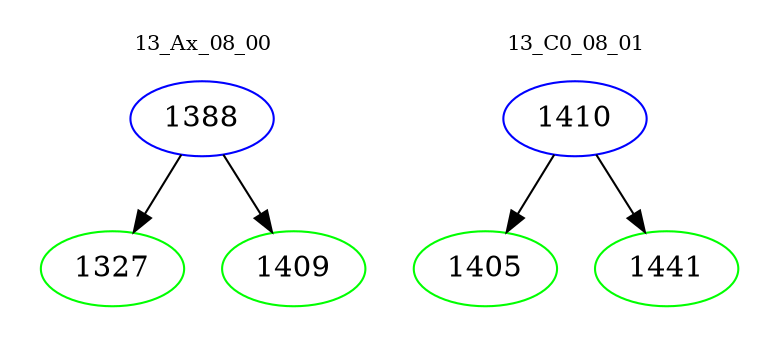 digraph{
subgraph cluster_0 {
color = white
label = "13_Ax_08_00";
fontsize=10;
T0_1388 [label="1388", color="blue"]
T0_1388 -> T0_1327 [color="black"]
T0_1327 [label="1327", color="green"]
T0_1388 -> T0_1409 [color="black"]
T0_1409 [label="1409", color="green"]
}
subgraph cluster_1 {
color = white
label = "13_C0_08_01";
fontsize=10;
T1_1410 [label="1410", color="blue"]
T1_1410 -> T1_1405 [color="black"]
T1_1405 [label="1405", color="green"]
T1_1410 -> T1_1441 [color="black"]
T1_1441 [label="1441", color="green"]
}
}
